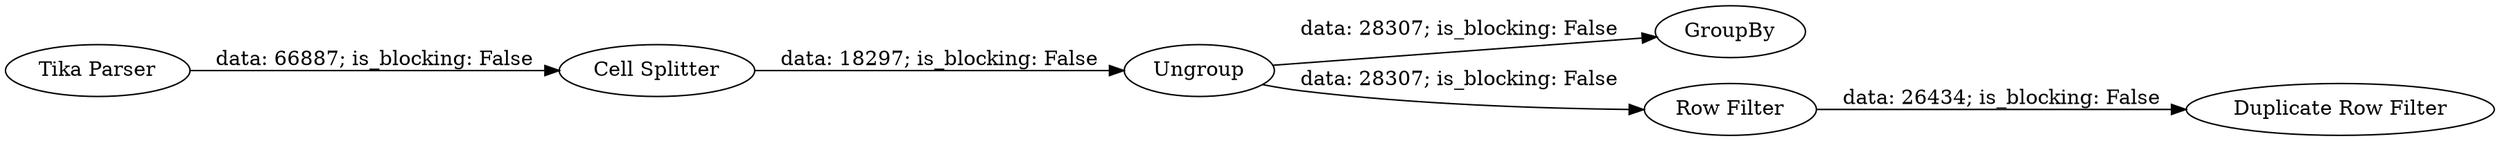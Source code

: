 digraph {
	"1224327285617251013_1" [label="Tika Parser"]
	"1224327285617251013_12" [label="Duplicate Row Filter"]
	"1224327285617251013_9" [label=Ungroup]
	"1224327285617251013_8" [label="Cell Splitter"]
	"1224327285617251013_15" [label=GroupBy]
	"1224327285617251013_13" [label="Row Filter"]
	"1224327285617251013_1" -> "1224327285617251013_8" [label="data: 66887; is_blocking: False"]
	"1224327285617251013_8" -> "1224327285617251013_9" [label="data: 18297; is_blocking: False"]
	"1224327285617251013_9" -> "1224327285617251013_15" [label="data: 28307; is_blocking: False"]
	"1224327285617251013_13" -> "1224327285617251013_12" [label="data: 26434; is_blocking: False"]
	"1224327285617251013_9" -> "1224327285617251013_13" [label="data: 28307; is_blocking: False"]
	rankdir=LR
}
